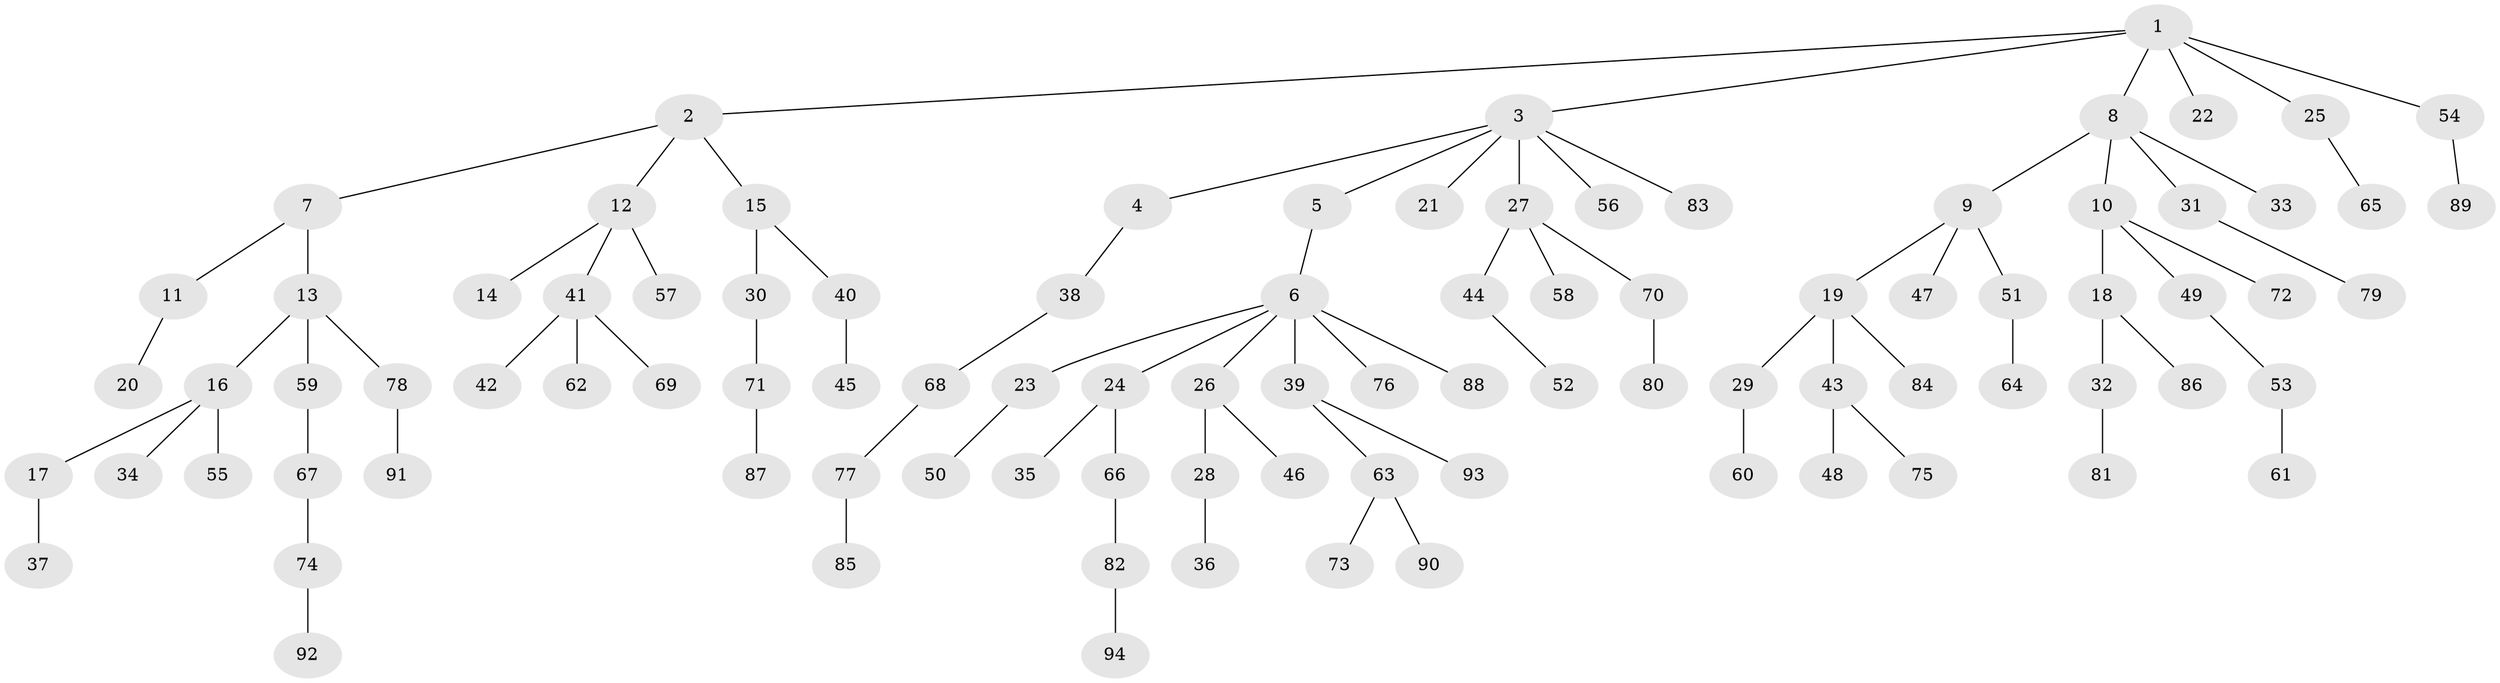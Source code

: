 // coarse degree distribution, {8: 0.03076923076923077, 6: 0.015384615384615385, 2: 0.18461538461538463, 3: 0.12307692307692308, 5: 0.015384615384615385, 4: 0.06153846153846154, 1: 0.5692307692307692}
// Generated by graph-tools (version 1.1) at 2025/24/03/03/25 07:24:05]
// undirected, 94 vertices, 93 edges
graph export_dot {
graph [start="1"]
  node [color=gray90,style=filled];
  1;
  2;
  3;
  4;
  5;
  6;
  7;
  8;
  9;
  10;
  11;
  12;
  13;
  14;
  15;
  16;
  17;
  18;
  19;
  20;
  21;
  22;
  23;
  24;
  25;
  26;
  27;
  28;
  29;
  30;
  31;
  32;
  33;
  34;
  35;
  36;
  37;
  38;
  39;
  40;
  41;
  42;
  43;
  44;
  45;
  46;
  47;
  48;
  49;
  50;
  51;
  52;
  53;
  54;
  55;
  56;
  57;
  58;
  59;
  60;
  61;
  62;
  63;
  64;
  65;
  66;
  67;
  68;
  69;
  70;
  71;
  72;
  73;
  74;
  75;
  76;
  77;
  78;
  79;
  80;
  81;
  82;
  83;
  84;
  85;
  86;
  87;
  88;
  89;
  90;
  91;
  92;
  93;
  94;
  1 -- 2;
  1 -- 3;
  1 -- 8;
  1 -- 22;
  1 -- 25;
  1 -- 54;
  2 -- 7;
  2 -- 12;
  2 -- 15;
  3 -- 4;
  3 -- 5;
  3 -- 21;
  3 -- 27;
  3 -- 56;
  3 -- 83;
  4 -- 38;
  5 -- 6;
  6 -- 23;
  6 -- 24;
  6 -- 26;
  6 -- 39;
  6 -- 76;
  6 -- 88;
  7 -- 11;
  7 -- 13;
  8 -- 9;
  8 -- 10;
  8 -- 31;
  8 -- 33;
  9 -- 19;
  9 -- 47;
  9 -- 51;
  10 -- 18;
  10 -- 49;
  10 -- 72;
  11 -- 20;
  12 -- 14;
  12 -- 41;
  12 -- 57;
  13 -- 16;
  13 -- 59;
  13 -- 78;
  15 -- 30;
  15 -- 40;
  16 -- 17;
  16 -- 34;
  16 -- 55;
  17 -- 37;
  18 -- 32;
  18 -- 86;
  19 -- 29;
  19 -- 43;
  19 -- 84;
  23 -- 50;
  24 -- 35;
  24 -- 66;
  25 -- 65;
  26 -- 28;
  26 -- 46;
  27 -- 44;
  27 -- 58;
  27 -- 70;
  28 -- 36;
  29 -- 60;
  30 -- 71;
  31 -- 79;
  32 -- 81;
  38 -- 68;
  39 -- 63;
  39 -- 93;
  40 -- 45;
  41 -- 42;
  41 -- 62;
  41 -- 69;
  43 -- 48;
  43 -- 75;
  44 -- 52;
  49 -- 53;
  51 -- 64;
  53 -- 61;
  54 -- 89;
  59 -- 67;
  63 -- 73;
  63 -- 90;
  66 -- 82;
  67 -- 74;
  68 -- 77;
  70 -- 80;
  71 -- 87;
  74 -- 92;
  77 -- 85;
  78 -- 91;
  82 -- 94;
}
